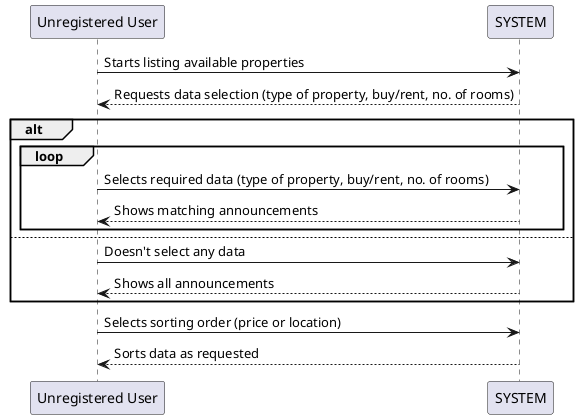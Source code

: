 @startuml

"Unregistered User" -> SYSTEM: Starts listing available properties
"Unregistered User" <-- SYSTEM: Requests data selection (type of property, buy/rent, no. of rooms)

alt
    loop
    "Unregistered User" -> SYSTEM: Selects required data (type of property, buy/rent, no. of rooms)
    "Unregistered User" <-- SYSTEM: Shows matching announcements
    end
else
    "Unregistered User" -> SYSTEM: Doesn't select any data
    "Unregistered User" <-- SYSTEM: Shows all announcements
end
"Unregistered User" -> SYSTEM: Selects sorting order (price or location)
"Unregistered User" <-- SYSTEM: Sorts data as requested


@enduml
